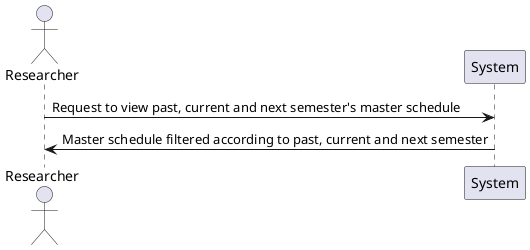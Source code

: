 @startuml
actor Researcher
Researcher -> System: Request to view past, current and next semester's master schedule
System -> Researcher: Master schedule filtered according to past, current and next semester
@enduml